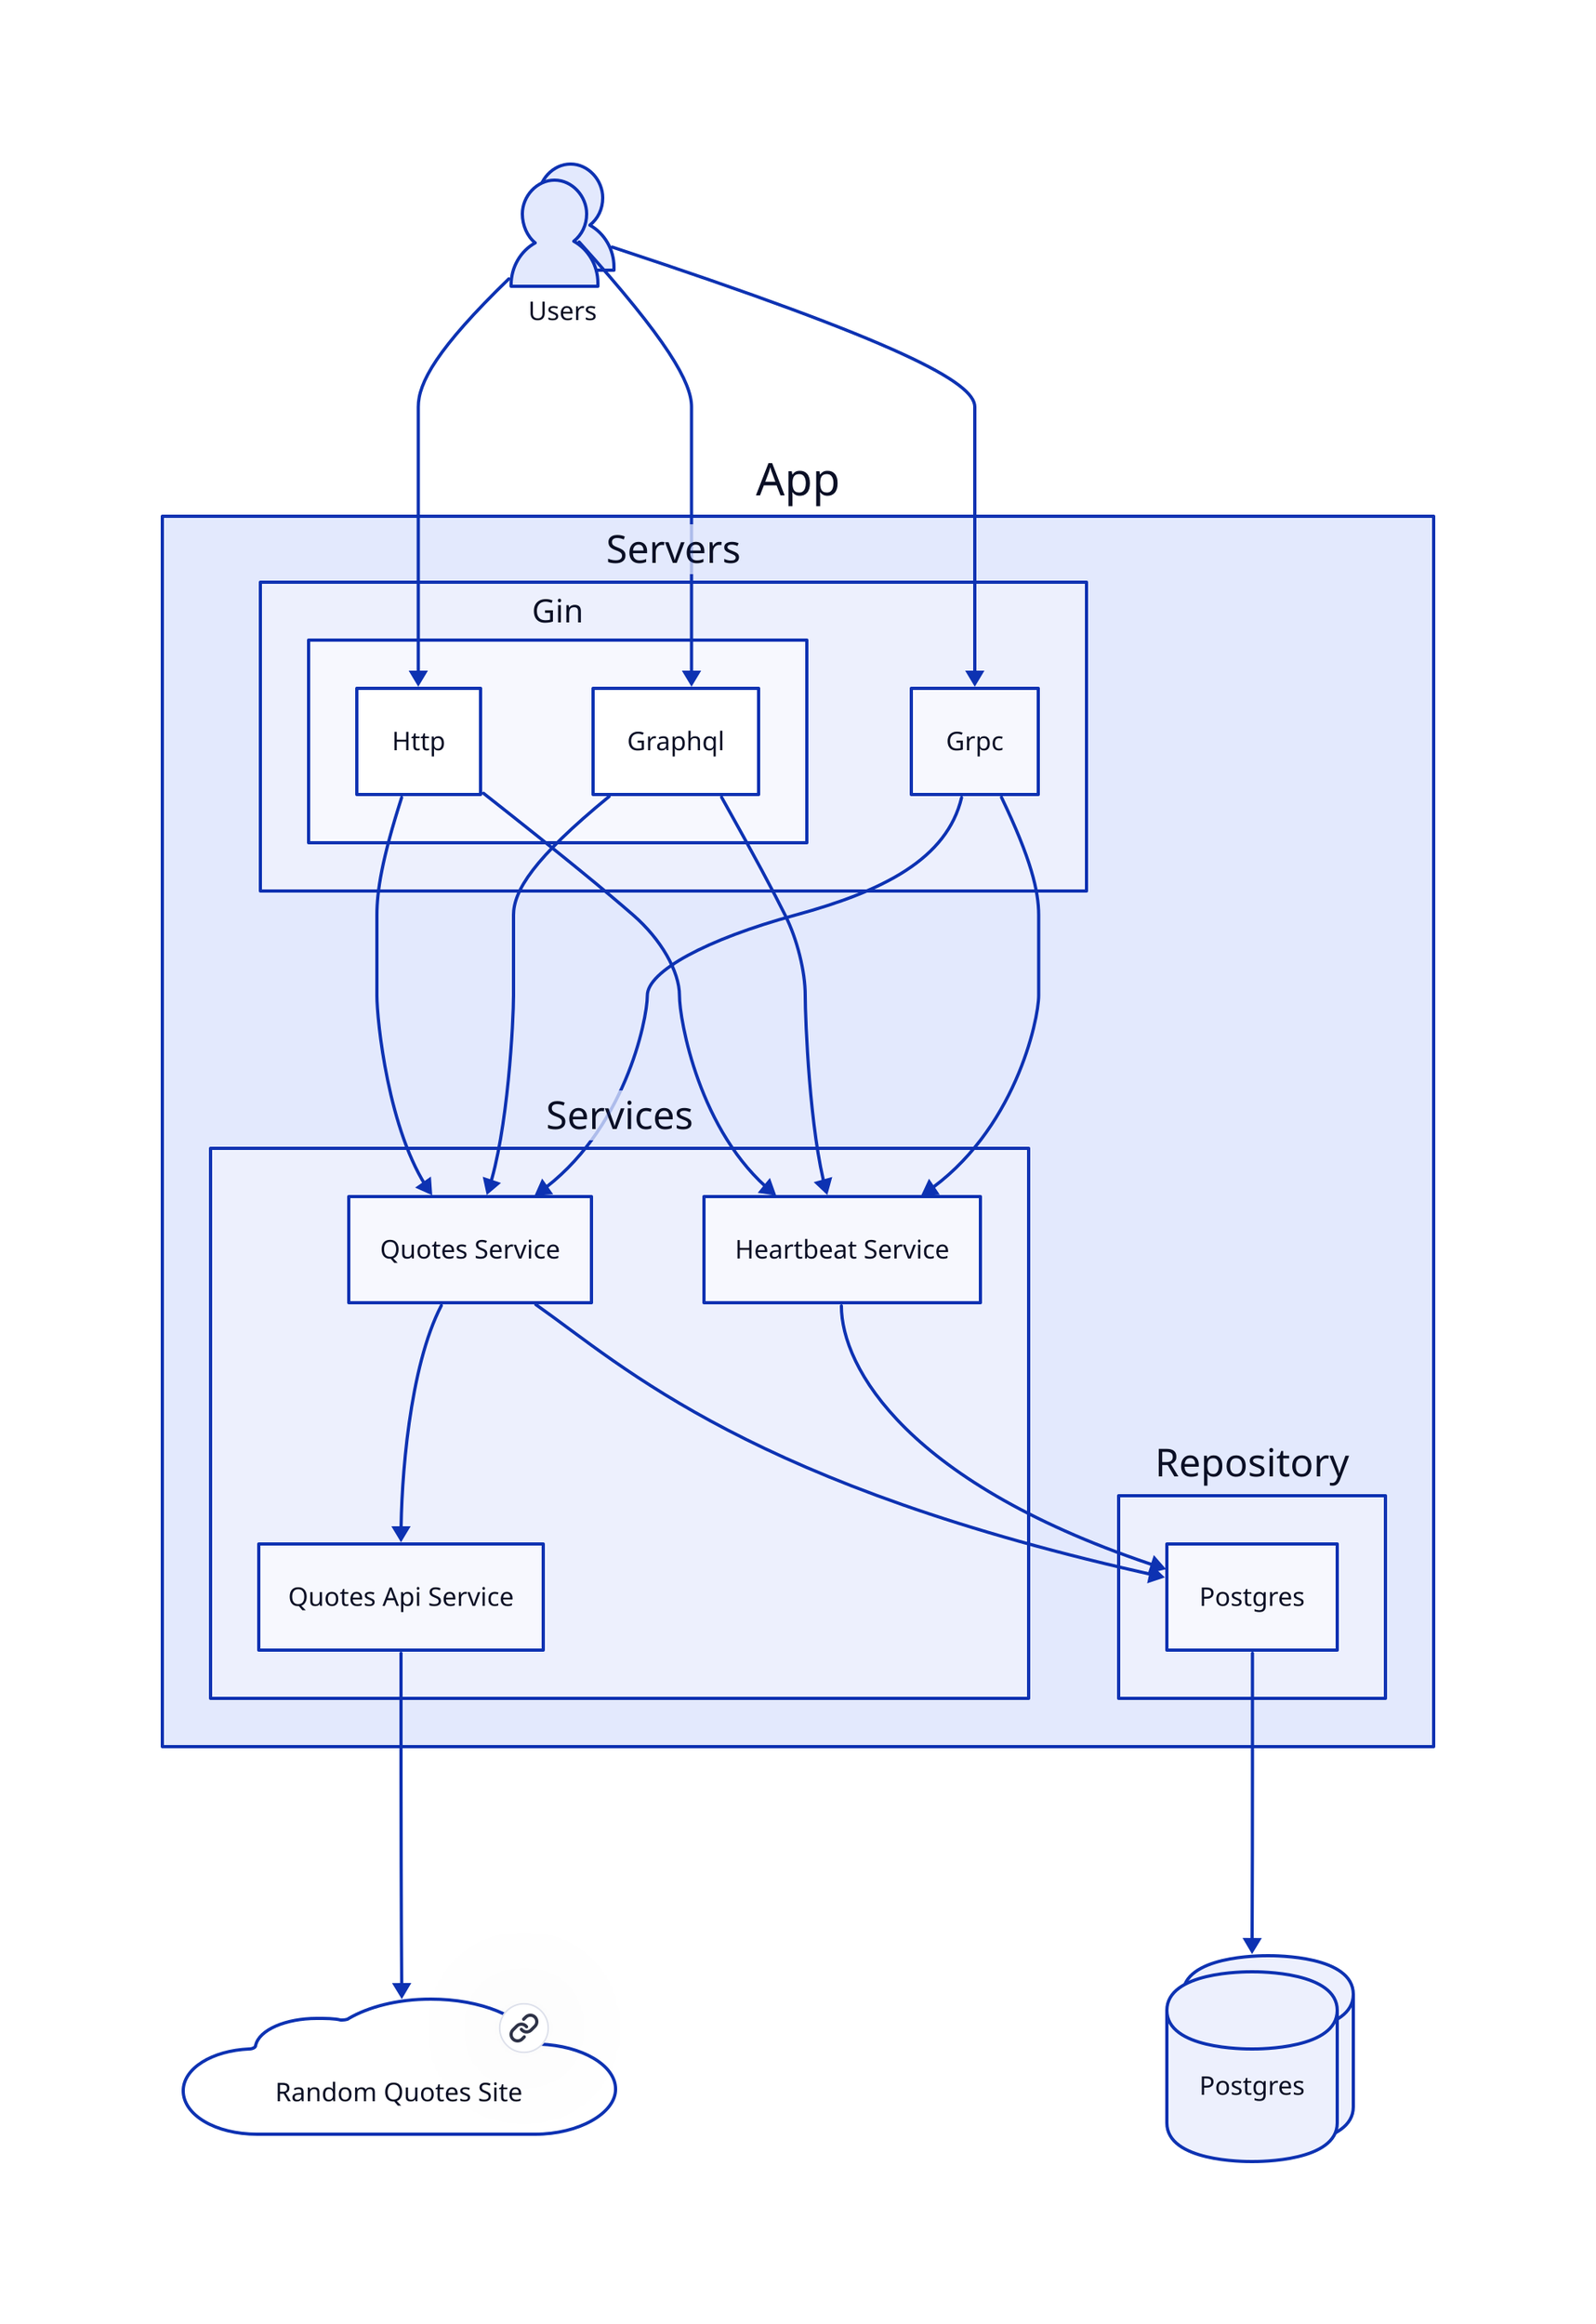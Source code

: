users: Users {
  shape: person
  style.multiple: true
}

database: Postgres {
  shape: cylinder
  style.multiple: true
}

random_quotes: Random Quotes Site {
  shape: cloud
  link: https://api.quotable.io/random
}

app: App {
  servers: Servers {
    gin: Gin {
      http: Http
      graphql: Graphql
    }

    grpc: Grpc {}
  }

  services: Services {
    heartbeat_service: Heartbeat Service {}
    quotes_service: Quotes Service {}
    quotes_api_service: Quotes Api Service {}

    quotes_service -> quotes_api_service
  }

  repository: Repository {
    postgres: Postgres {}
  }

  servers.gin.http -> services.quotes_service
  servers.gin.graphql -> services.quotes_service
  servers.grpc -> services.quotes_service

  servers.gin.http -> services.heartbeat_service
  servers.gin.graphql -> services.heartbeat_service
  servers.grpc -> services.heartbeat_service

  services.quotes_service -> repository.postgres
  services.heartbeat_service -> repository.postgres
}

users -> app.servers.gin.http
users -> app.servers.gin.graphql
users -> app.servers.grpc

app.repository.postgres -> database

app.services.quotes_api_service -> random_quotes
